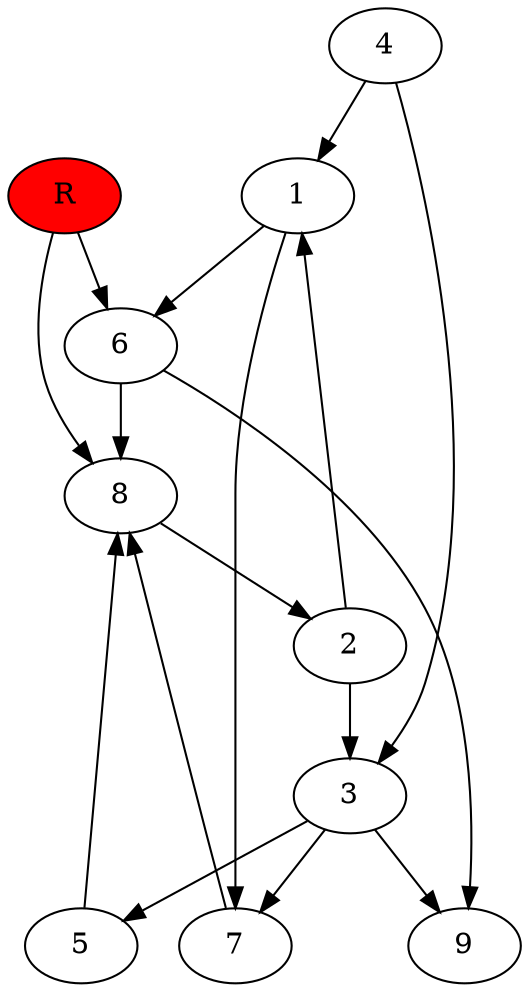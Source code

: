 digraph prb31362 {
	1
	2
	3
	4
	5
	6
	7
	8
	R [fillcolor="#ff0000" style=filled]
	1 -> 6
	1 -> 7
	2 -> 1
	2 -> 3
	3 -> 5
	3 -> 7
	3 -> 9
	4 -> 1
	4 -> 3
	5 -> 8
	6 -> 8
	6 -> 9
	7 -> 8
	8 -> 2
	R -> 6
	R -> 8
}
